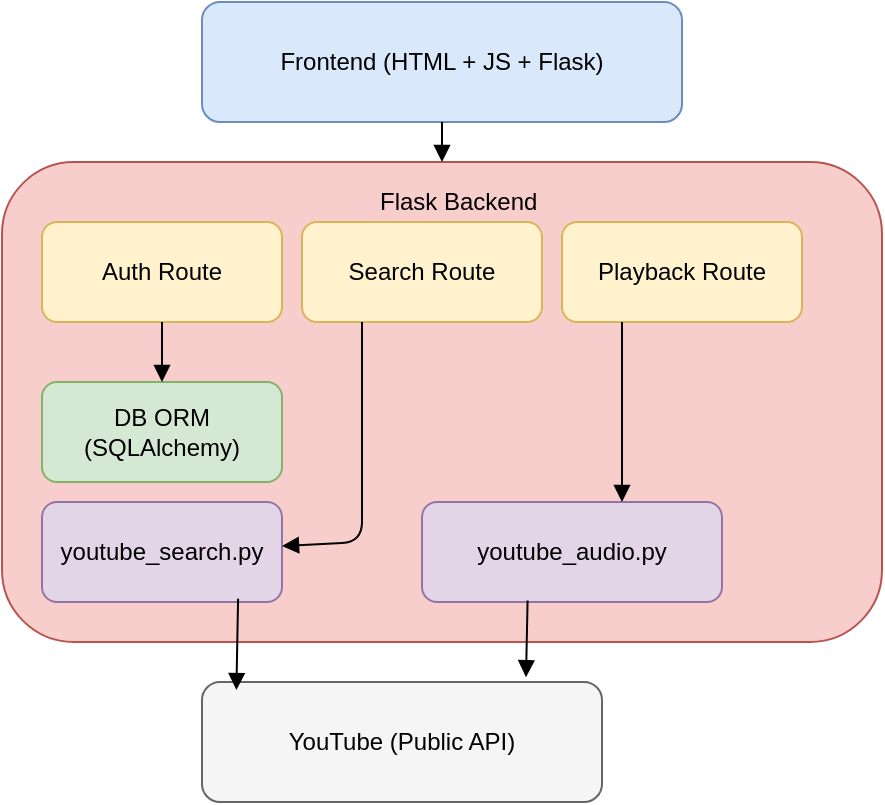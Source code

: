 <mxfile>
    <diagram name="Architecture Diagram" id="gPDeQieMUoBq2LZyCr3N">
        <mxGraphModel dx="832" dy="563" grid="1" gridSize="10" guides="1" tooltips="1" connect="1" arrows="1" fold="1" page="1" pageScale="1" pageWidth="827" pageHeight="1169" math="0" shadow="0">
            <root>
                <mxCell id="0"/>
                <mxCell id="1" parent="0"/>
                <mxCell id="2" value="Frontend (HTML + JS + Flask)" style="shape=rectangle;whiteSpace=wrap;rounded=1;fillColor=#dae8fc;strokeColor=#6c8ebf;" parent="1" vertex="1">
                    <mxGeometry x="320" y="20" width="240" height="60" as="geometry"/>
                </mxCell>
                <mxCell id="3" value="     Flask Backend&#xa;&#xa;&#xa;&#xa;&#xa;&#xa;&#xa;&#xa;&#xa;&#xa;&#xa;&#xa;&#xa;&#xa;" style="shape=rectangle;whiteSpace=wrap;rounded=1;fillColor=#f8cecc;strokeColor=#b85450;" parent="1" vertex="1">
                    <mxGeometry x="220" y="100" width="440" height="240" as="geometry"/>
                </mxCell>
                <mxCell id="4" value="Auth Route" style="shape=rectangle;whiteSpace=wrap;rounded=1;fillColor=#fff2cc;strokeColor=#d6b656;" parent="1" vertex="1">
                    <mxGeometry x="240" y="130" width="120" height="50" as="geometry"/>
                </mxCell>
                <mxCell id="5" value="Search Route" style="shape=rectangle;whiteSpace=wrap;rounded=1;fillColor=#fff2cc;strokeColor=#d6b656;" parent="1" vertex="1">
                    <mxGeometry x="370" y="130" width="120" height="50" as="geometry"/>
                </mxCell>
                <mxCell id="6" value="Playback Route" style="shape=rectangle;whiteSpace=wrap;rounded=1;fillColor=#fff2cc;strokeColor=#d6b656;" parent="1" vertex="1">
                    <mxGeometry x="500" y="130" width="120" height="50" as="geometry"/>
                </mxCell>
                <mxCell id="7" value="DB ORM (SQLAlchemy)" style="shape=rectangle;whiteSpace=wrap;rounded=1;fillColor=#d5e8d4;strokeColor=#82b366;" parent="1" vertex="1">
                    <mxGeometry x="240" y="210" width="120" height="50" as="geometry"/>
                </mxCell>
                <mxCell id="8" value="youtube_search.py" style="shape=rectangle;whiteSpace=wrap;rounded=1;fillColor=#e1d5e7;strokeColor=#9673a6;" parent="1" vertex="1">
                    <mxGeometry x="240" y="270" width="120" height="50" as="geometry"/>
                </mxCell>
                <mxCell id="9" value="youtube_audio.py" style="shape=rectangle;whiteSpace=wrap;rounded=1;fillColor=#e1d5e7;strokeColor=#9673a6;" parent="1" vertex="1">
                    <mxGeometry x="430" y="270" width="150" height="50" as="geometry"/>
                </mxCell>
                <mxCell id="10" value="YouTube (Public API)" style="shape=rectangle;whiteSpace=wrap;rounded=1;fillColor=#f5f5f5;strokeColor=#666666;" parent="1" vertex="1">
                    <mxGeometry x="320" y="360" width="200" height="60" as="geometry"/>
                </mxCell>
                <mxCell id="11" style="endArrow=block;endFill=1;" parent="1" source="2" target="3" edge="1">
                    <mxGeometry relative="1" as="geometry"/>
                </mxCell>
                <mxCell id="12" style="endArrow=block;endFill=1;" parent="1" source="4" target="7" edge="1">
                    <mxGeometry relative="1" as="geometry"/>
                </mxCell>
                <mxCell id="13" style="endArrow=block;endFill=1;exitX=0.25;exitY=1;exitDx=0;exitDy=0;" parent="1" source="5" target="8" edge="1">
                    <mxGeometry relative="1" as="geometry">
                        <Array as="points">
                            <mxPoint x="400" y="290"/>
                        </Array>
                    </mxGeometry>
                </mxCell>
                <mxCell id="14" style="endArrow=block;endFill=1;exitX=0.25;exitY=1;exitDx=0;exitDy=0;" parent="1" source="6" edge="1">
                    <mxGeometry relative="1" as="geometry">
                        <mxPoint x="543" y="180" as="sourcePoint"/>
                        <mxPoint x="530" y="270" as="targetPoint"/>
                    </mxGeometry>
                </mxCell>
                <mxCell id="15" style="endArrow=block;endFill=1;exitX=0.817;exitY=0.968;exitDx=0;exitDy=0;exitPerimeter=0;entryX=0.086;entryY=0.067;entryDx=0;entryDy=0;entryPerimeter=0;" parent="1" source="8" target="10" edge="1">
                    <mxGeometry relative="1" as="geometry">
                        <mxPoint x="330" y="350" as="targetPoint"/>
                    </mxGeometry>
                </mxCell>
                <mxCell id="16" style="endArrow=block;endFill=1;entryX=0.81;entryY=-0.04;entryDx=0;entryDy=0;entryPerimeter=0;exitX=0.352;exitY=0.984;exitDx=0;exitDy=0;exitPerimeter=0;" parent="1" source="9" target="10" edge="1">
                    <mxGeometry relative="1" as="geometry"/>
                </mxCell>
            </root>
        </mxGraphModel>
    </diagram>
</mxfile>